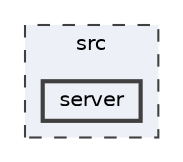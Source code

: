 digraph "/home/alexandros/Documents/PLT/V4/pokemon-championship/src/server"
{
 // LATEX_PDF_SIZE
  bgcolor="transparent";
  edge [fontname=Helvetica,fontsize=10,labelfontname=Helvetica,labelfontsize=10];
  node [fontname=Helvetica,fontsize=10,shape=box,height=0.2,width=0.4];
  compound=true
  subgraph clusterdir_68267d1309a1af8e8297ef4c3efbcdba {
    graph [ bgcolor="#edf0f7", pencolor="grey25", label="src", fontname=Helvetica,fontsize=10 style="filled,dashed", URL="dir_68267d1309a1af8e8297ef4c3efbcdba.html",tooltip=""]
  dir_075bb3ff235063c77951cd176d15a741 [label="server", fillcolor="#edf0f7", color="grey25", style="filled,bold", URL="dir_075bb3ff235063c77951cd176d15a741.html",tooltip=""];
  }
}
